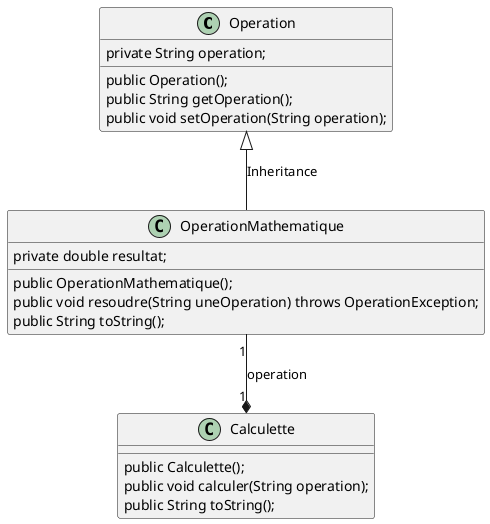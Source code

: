 @startuml

class Operation {
    private String operation;

    public Operation(); 
    public String getOperation();
    public void setOperation(String operation);
}

class OperationMathematique {
    private double resultat;

    public OperationMathematique();
    public void resoudre(String uneOperation) throws OperationException;
    public String toString();
} 

class Calculette {

    public Calculette();
    public void calculer(String operation);
    public String toString();
} 

Operation <|-down- OperationMathematique: Inheritance
Calculette "1" *-up- "1" OperationMathematique: operation

@enduml